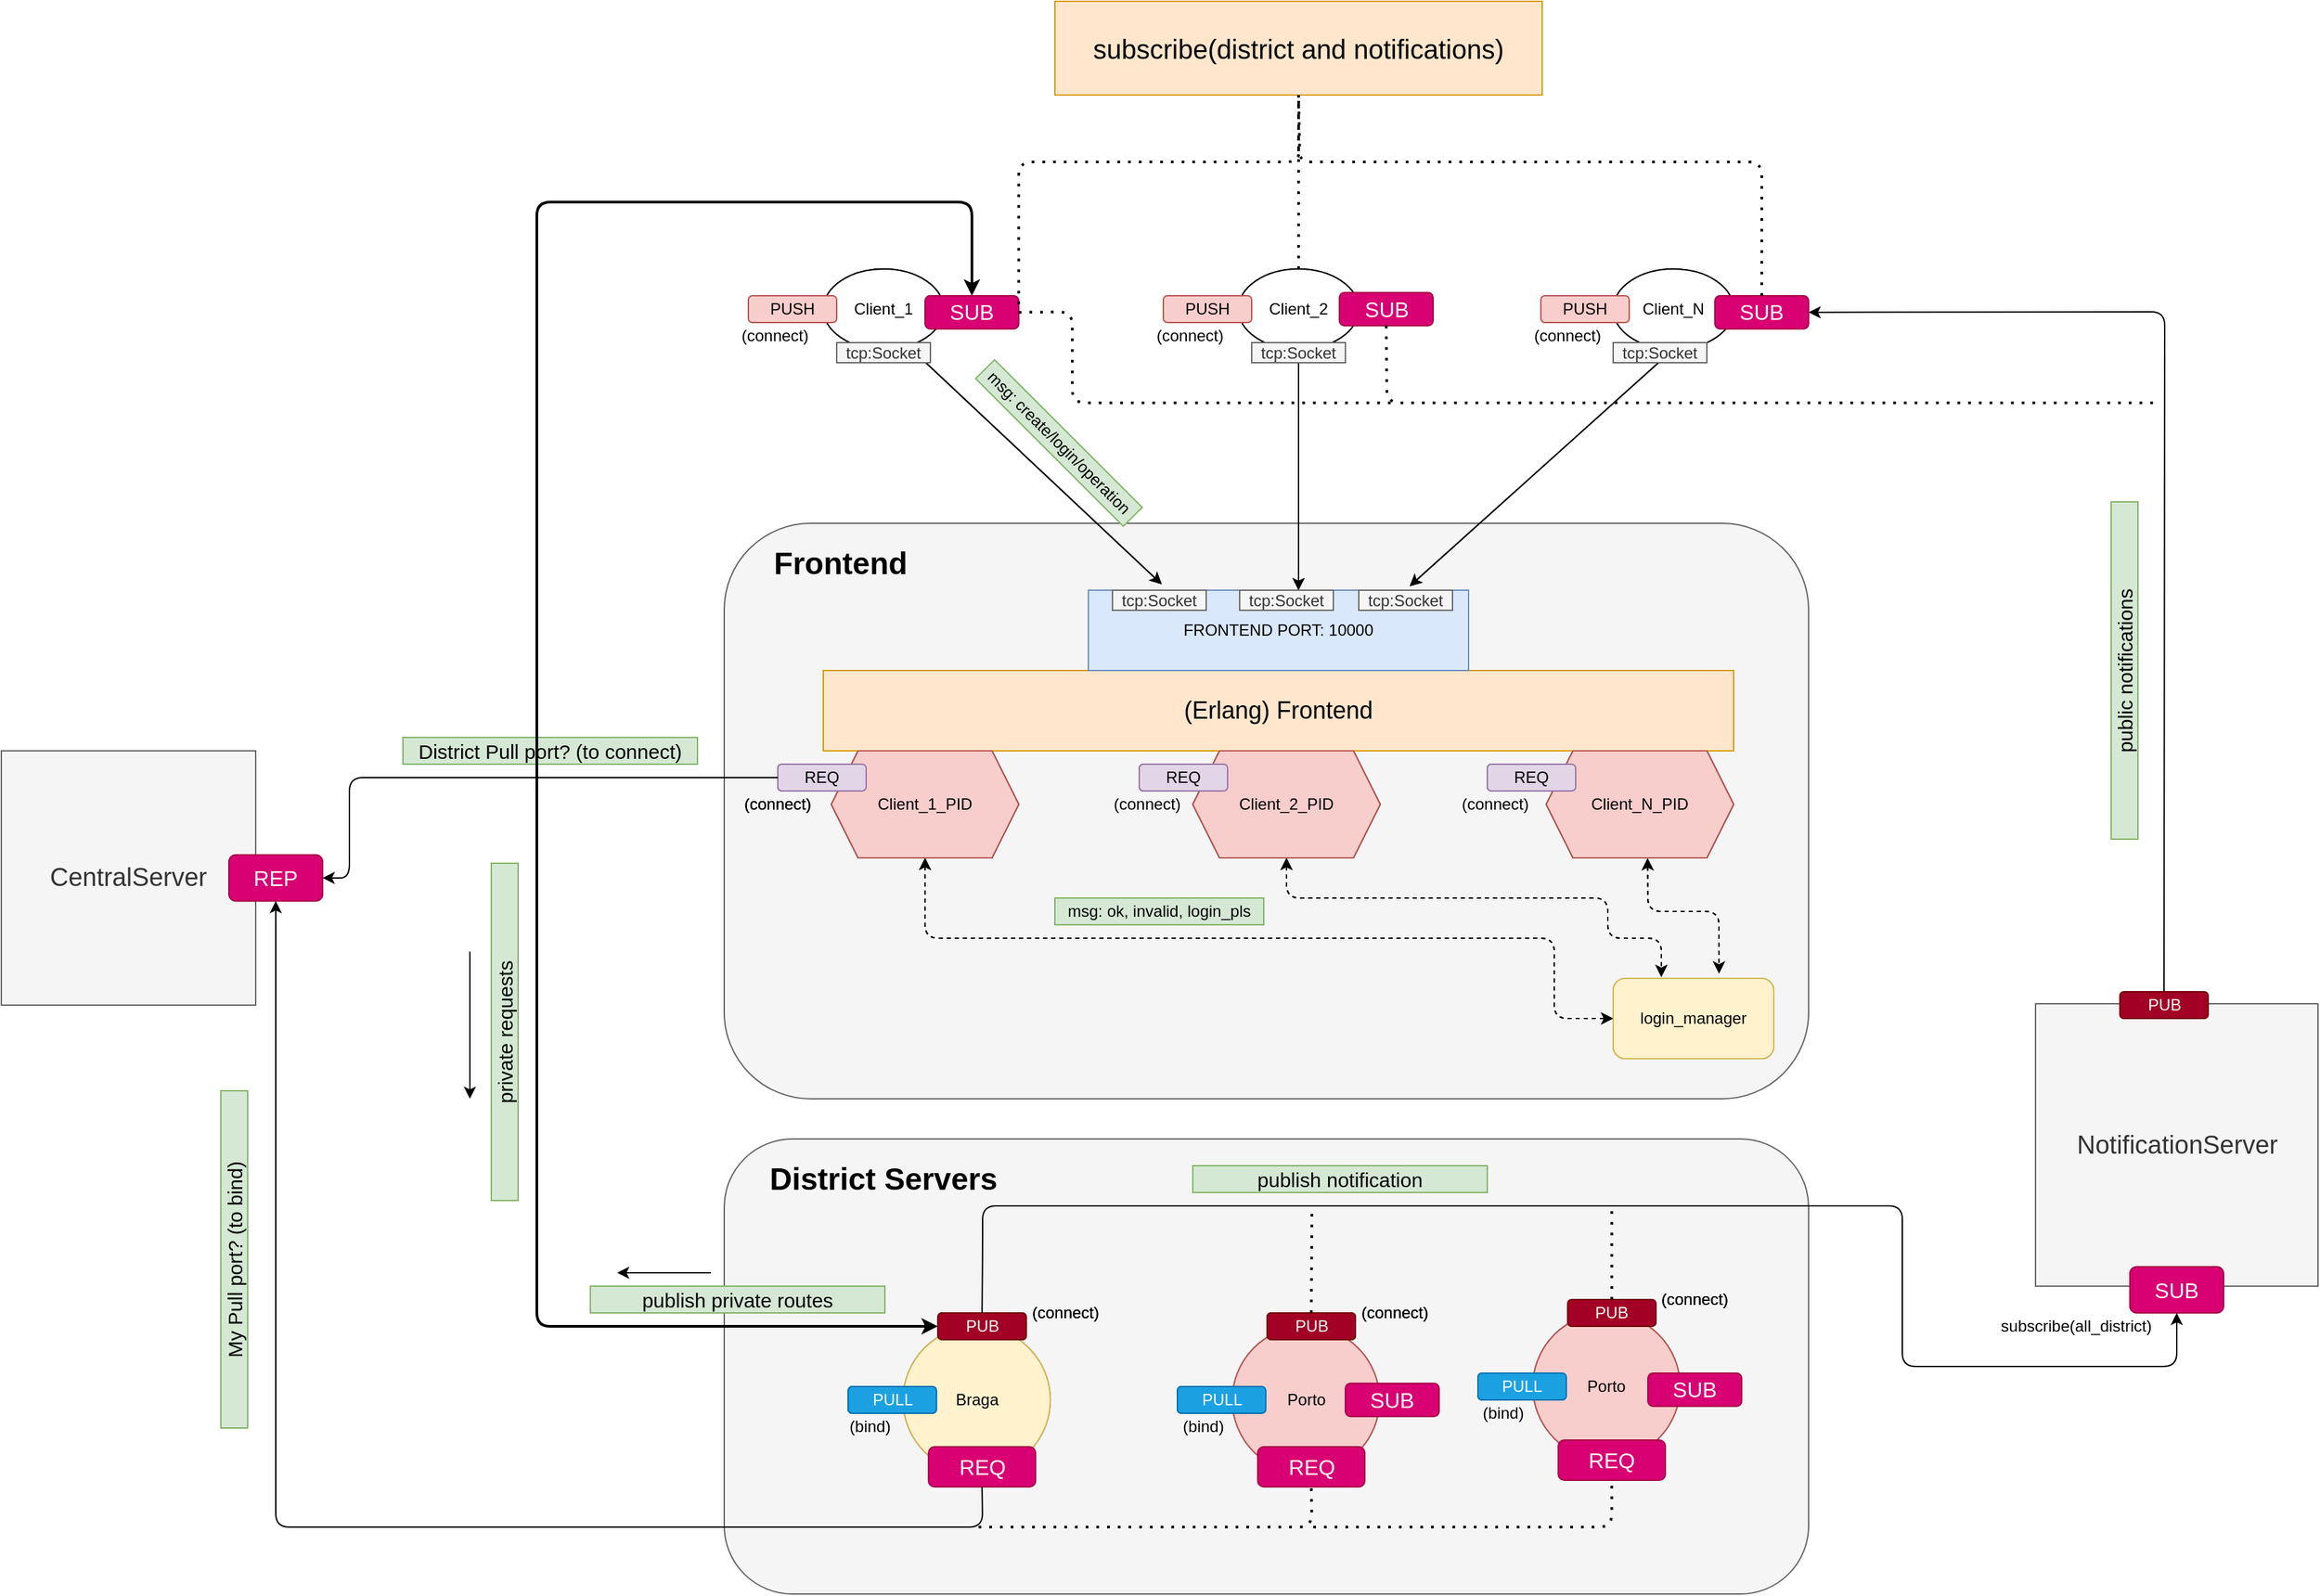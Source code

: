 <mxfile version="14.0.1" type="device"><diagram id="F_17o6KvqkeS45fp0Uro" name="Page-1"><mxGraphModel dx="3077" dy="2512" grid="1" gridSize="10" guides="1" tooltips="1" connect="1" arrows="1" fold="1" page="1" pageScale="1" pageWidth="827" pageHeight="1169" math="0" shadow="0"><root><mxCell id="0"/><mxCell id="1" parent="0"/><mxCell id="wubD2J1Rkd8bnkPXnHQ_-166" value="&lt;font style=&quot;font-size: 19px&quot;&gt;NotificationServer&lt;/font&gt;" style="whiteSpace=wrap;html=1;aspect=fixed;fillColor=#f5f5f5;strokeColor=#666666;fontColor=#333333;sketch=0;" vertex="1" parent="1"><mxGeometry x="979.5" y="489" width="211" height="211" as="geometry"/></mxCell><mxCell id="wubD2J1Rkd8bnkPXnHQ_-144" value="" style="rounded=1;whiteSpace=wrap;html=1;fillColor=#f5f5f5;strokeColor=#666666;fontColor=#333333;" vertex="1" parent="1"><mxGeometry y="590" width="810" height="340" as="geometry"/></mxCell><mxCell id="wubD2J1Rkd8bnkPXnHQ_-121" value="" style="rounded=1;whiteSpace=wrap;html=1;fillColor=#f5f5f5;strokeColor=#666666;fontColor=#333333;" vertex="1" parent="1"><mxGeometry y="130" width="810" height="430" as="geometry"/></mxCell><mxCell id="eqC_QJ4soWhkqvii39ks-1" value="(Erlang) Frontend" style="rounded=0;whiteSpace=wrap;html=1;" parent="1" vertex="1"><mxGeometry x="74" y="240" width="680" height="60" as="geometry"/></mxCell><mxCell id="eqC_QJ4soWhkqvii39ks-2" value="Client_1" style="ellipse;whiteSpace=wrap;html=1;" parent="1" vertex="1"><mxGeometry x="74" y="-60" width="90" height="60" as="geometry"/></mxCell><mxCell id="eqC_QJ4soWhkqvii39ks-3" value="Client_2" style="ellipse;whiteSpace=wrap;html=1;" parent="1" vertex="1"><mxGeometry x="384" y="-60" width="90" height="60" as="geometry"/></mxCell><mxCell id="eqC_QJ4soWhkqvii39ks-4" value="Client_N" style="ellipse;whiteSpace=wrap;html=1;" parent="1" vertex="1"><mxGeometry x="664" y="-60" width="90" height="60" as="geometry"/></mxCell><mxCell id="eqC_QJ4soWhkqvii39ks-6" value="CENTRAL_SERVER_PORT: 10000" style="rounded=0;whiteSpace=wrap;html=1;fillColor=#dae8fc;strokeColor=#6c8ebf;" parent="1" vertex="1"><mxGeometry x="272" y="180" width="284" height="60" as="geometry"/></mxCell><mxCell id="eqC_QJ4soWhkqvii39ks-8" value="" style="endArrow=classic;html=1;exitX=0.718;exitY=0.98;exitDx=0;exitDy=0;exitPerimeter=0;entryX=0.193;entryY=-0.074;entryDx=0;entryDy=0;entryPerimeter=0;" parent="1" source="eqC_QJ4soWhkqvii39ks-2" target="eqC_QJ4soWhkqvii39ks-6" edge="1"><mxGeometry width="50" height="50" relative="1" as="geometry"><mxPoint x="430" y="280" as="sourcePoint"/><mxPoint x="480" y="230" as="targetPoint"/></mxGeometry></mxCell><mxCell id="eqC_QJ4soWhkqvii39ks-10" value="" style="endArrow=classic;html=1;exitX=0.5;exitY=1;exitDx=0;exitDy=0;" parent="1" source="eqC_QJ4soWhkqvii39ks-3" edge="1"><mxGeometry width="50" height="50" relative="1" as="geometry"><mxPoint x="430" y="280" as="sourcePoint"/><mxPoint x="429" y="180" as="targetPoint"/></mxGeometry></mxCell><mxCell id="eqC_QJ4soWhkqvii39ks-11" value="" style="endArrow=classic;html=1;exitX=0.5;exitY=1;exitDx=0;exitDy=0;" parent="1" source="eqC_QJ4soWhkqvii39ks-4" edge="1"><mxGeometry width="50" height="50" relative="1" as="geometry"><mxPoint x="430" y="280" as="sourcePoint"/><mxPoint x="512" y="177" as="targetPoint"/></mxGeometry></mxCell><mxCell id="eqC_QJ4soWhkqvii39ks-12" value="msg: create/login/operation" style="text;html=1;strokeColor=#82b366;fillColor=#d5e8d4;align=center;verticalAlign=middle;whiteSpace=wrap;rounded=0;rotation=45;" parent="1" vertex="1"><mxGeometry x="172" y="60" width="156" height="20" as="geometry"/></mxCell><mxCell id="eqC_QJ4soWhkqvii39ks-13" value="Client_1_PID" style="shape=hexagon;perimeter=hexagonPerimeter2;whiteSpace=wrap;html=1;fixedSize=1;" parent="1" vertex="1"><mxGeometry x="80" y="300" width="140" height="80" as="geometry"/></mxCell><mxCell id="eqC_QJ4soWhkqvii39ks-15" value="login_manager" style="rounded=1;whiteSpace=wrap;html=1;fillColor=#fff2cc;strokeColor=#d6b656;" parent="1" vertex="1"><mxGeometry x="664" y="470" width="120" height="60" as="geometry"/></mxCell><mxCell id="eqC_QJ4soWhkqvii39ks-16" value="Client_2_PID" style="shape=hexagon;perimeter=hexagonPerimeter2;whiteSpace=wrap;html=1;fixedSize=1;" parent="1" vertex="1"><mxGeometry x="350" y="300" width="140" height="80" as="geometry"/></mxCell><mxCell id="eqC_QJ4soWhkqvii39ks-17" value="Client_N_PID" style="shape=hexagon;perimeter=hexagonPerimeter2;whiteSpace=wrap;html=1;fixedSize=1;" parent="1" vertex="1"><mxGeometry x="614" y="300" width="140" height="80" as="geometry"/></mxCell><mxCell id="eqC_QJ4soWhkqvii39ks-19" value="" style="endArrow=classic;html=1;exitX=0.5;exitY=1;exitDx=0;exitDy=0;entryX=0;entryY=0.5;entryDx=0;entryDy=0;dashed=1;startArrow=classic;startFill=1;" parent="1" source="eqC_QJ4soWhkqvii39ks-13" target="eqC_QJ4soWhkqvii39ks-15" edge="1"><mxGeometry width="50" height="50" relative="1" as="geometry"><mxPoint x="430" y="370" as="sourcePoint"/><mxPoint x="480" y="320" as="targetPoint"/><Array as="points"><mxPoint x="150" y="440"/><mxPoint x="620" y="440"/><mxPoint x="620" y="460"/><mxPoint x="620" y="500"/></Array></mxGeometry></mxCell><mxCell id="eqC_QJ4soWhkqvii39ks-20" value="" style="endArrow=classic;html=1;exitX=0.5;exitY=1;exitDx=0;exitDy=0;dashed=1;startArrow=classic;startFill=1;" parent="1" source="eqC_QJ4soWhkqvii39ks-16" edge="1"><mxGeometry width="50" height="50" relative="1" as="geometry"><mxPoint x="430" y="370" as="sourcePoint"/><mxPoint x="700" y="469" as="targetPoint"/><Array as="points"><mxPoint x="420" y="410"/><mxPoint x="660" y="410"/><mxPoint x="660" y="440"/><mxPoint x="700" y="440"/></Array></mxGeometry></mxCell><mxCell id="eqC_QJ4soWhkqvii39ks-21" value="" style="endArrow=classic;html=1;exitX=0.541;exitY=1.003;exitDx=0;exitDy=0;exitPerimeter=0;entryX=0.659;entryY=-0.06;entryDx=0;entryDy=0;entryPerimeter=0;dashed=1;startArrow=classic;startFill=1;" parent="1" source="eqC_QJ4soWhkqvii39ks-17" target="eqC_QJ4soWhkqvii39ks-15" edge="1"><mxGeometry width="50" height="50" relative="1" as="geometry"><mxPoint x="430" y="370" as="sourcePoint"/><mxPoint x="480" y="320" as="targetPoint"/><Array as="points"><mxPoint x="690" y="420"/><mxPoint x="743" y="420"/></Array></mxGeometry></mxCell><mxCell id="eqC_QJ4soWhkqvii39ks-22" value="tcp:Socket" style="rounded=0;whiteSpace=wrap;html=1;fillColor=#f5f5f5;strokeColor=#666666;fontColor=#333333;" parent="1" vertex="1"><mxGeometry x="84" y="-5" width="70" height="15" as="geometry"/></mxCell><mxCell id="eqC_QJ4soWhkqvii39ks-23" value="tcp:Socket" style="rounded=0;whiteSpace=wrap;html=1;fillColor=#f5f5f5;strokeColor=#666666;fontColor=#333333;" parent="1" vertex="1"><mxGeometry x="394" y="-5" width="70" height="15" as="geometry"/></mxCell><mxCell id="eqC_QJ4soWhkqvii39ks-24" value="tcp:Socket" style="rounded=0;whiteSpace=wrap;html=1;fillColor=#f5f5f5;strokeColor=#666666;fontColor=#333333;" parent="1" vertex="1"><mxGeometry x="664" y="-5" width="70" height="15" as="geometry"/></mxCell><mxCell id="eqC_QJ4soWhkqvii39ks-27" value="tcp:Socket" style="rounded=0;whiteSpace=wrap;html=1;fillColor=#f5f5f5;strokeColor=#666666;fontColor=#333333;" parent="1" vertex="1"><mxGeometry x="290" y="180" width="70" height="15" as="geometry"/></mxCell><mxCell id="eqC_QJ4soWhkqvii39ks-28" value="tcp:Socket" style="rounded=0;whiteSpace=wrap;html=1;fillColor=#f5f5f5;strokeColor=#666666;fontColor=#333333;" parent="1" vertex="1"><mxGeometry x="385" y="180" width="70" height="15" as="geometry"/></mxCell><mxCell id="eqC_QJ4soWhkqvii39ks-29" value="tcp:Socket" style="rounded=0;whiteSpace=wrap;html=1;fillColor=#f5f5f5;strokeColor=#666666;fontColor=#333333;" parent="1" vertex="1"><mxGeometry x="474" y="180" width="70" height="15" as="geometry"/></mxCell><mxCell id="eqC_QJ4soWhkqvii39ks-31" value="msg: ok, invalid, login_pls" style="text;html=1;strokeColor=#82b366;fillColor=#d5e8d4;align=center;verticalAlign=middle;whiteSpace=wrap;rounded=0;rotation=0;" parent="1" vertex="1"><mxGeometry x="247" y="410" width="156" height="20" as="geometry"/></mxCell><mxCell id="eqC_QJ4soWhkqvii39ks-42" value="REQ" style="rounded=1;whiteSpace=wrap;html=1;fillColor=#e1d5e7;strokeColor=#9673a6;" parent="1" vertex="1"><mxGeometry x="40" y="310" width="66" height="20" as="geometry"/></mxCell><mxCell id="eqC_QJ4soWhkqvii39ks-43" value="REQ" style="rounded=1;whiteSpace=wrap;html=1;fillColor=#e1d5e7;strokeColor=#9673a6;" parent="1" vertex="1"><mxGeometry x="310" y="310" width="66" height="20" as="geometry"/></mxCell><mxCell id="eqC_QJ4soWhkqvii39ks-44" value="REQ" style="rounded=1;whiteSpace=wrap;html=1;fillColor=#e1d5e7;strokeColor=#9673a6;" parent="1" vertex="1"><mxGeometry x="570" y="310" width="66" height="20" as="geometry"/></mxCell><mxCell id="eqC_QJ4soWhkqvii39ks-50" value="(connect)" style="text;html=1;strokeColor=none;fillColor=none;align=center;verticalAlign=middle;whiteSpace=wrap;rounded=0;" parent="1" vertex="1"><mxGeometry x="20" y="330" width="40" height="20" as="geometry"/></mxCell><mxCell id="eqC_QJ4soWhkqvii39ks-58" value="Porto" style="ellipse;whiteSpace=wrap;html=1;aspect=fixed;sketch=0;fillColor=#f5f5f5;strokeColor=#666666;fontColor=#333333;" parent="1" vertex="1"><mxGeometry x="379.5" y="730" width="110" height="110" as="geometry"/></mxCell><mxCell id="eqC_QJ4soWhkqvii39ks-92" value="PUB" style="rounded=1;whiteSpace=wrap;html=1;fillColor=#a20025;strokeColor=#6F0000;fontColor=#ffffff;" parent="1" vertex="1"><mxGeometry x="405.5" y="720" width="66" height="20" as="geometry"/></mxCell><mxCell id="eqC_QJ4soWhkqvii39ks-107" value="(connect)" style="text;html=1;strokeColor=none;fillColor=none;align=center;verticalAlign=middle;whiteSpace=wrap;rounded=0;" parent="1" vertex="1"><mxGeometry x="471.5" y="710" width="58" height="20" as="geometry"/></mxCell><mxCell id="eqC_QJ4soWhkqvii39ks-147" value="PULL" style="rounded=1;whiteSpace=wrap;html=1;fillColor=#1ba1e2;strokeColor=#006EAF;fontColor=#ffffff;" parent="1" vertex="1"><mxGeometry x="338.5" y="775" width="66" height="20" as="geometry"/></mxCell><mxCell id="wubD2J1Rkd8bnkPXnHQ_-1" value="&lt;font style=&quot;font-size: 18px&quot;&gt;(Erlang) Frontend&lt;/font&gt;" style="rounded=0;whiteSpace=wrap;html=1;fillColor=#ffe6cc;strokeColor=#d79b00;" vertex="1" parent="1"><mxGeometry x="74" y="240" width="680" height="60" as="geometry"/></mxCell><mxCell id="wubD2J1Rkd8bnkPXnHQ_-2" value="Client_1" style="ellipse;whiteSpace=wrap;html=1;" vertex="1" parent="1"><mxGeometry x="74" y="-60" width="90" height="60" as="geometry"/></mxCell><mxCell id="wubD2J1Rkd8bnkPXnHQ_-3" value="Client_2" style="ellipse;whiteSpace=wrap;html=1;" vertex="1" parent="1"><mxGeometry x="384" y="-60" width="90" height="60" as="geometry"/></mxCell><mxCell id="wubD2J1Rkd8bnkPXnHQ_-4" value="Client_N" style="ellipse;whiteSpace=wrap;html=1;" vertex="1" parent="1"><mxGeometry x="664" y="-60" width="90" height="60" as="geometry"/></mxCell><mxCell id="wubD2J1Rkd8bnkPXnHQ_-5" value="FRONTEND PORT: 10000" style="rounded=0;whiteSpace=wrap;html=1;fillColor=#dae8fc;strokeColor=#6c8ebf;" vertex="1" parent="1"><mxGeometry x="272" y="180" width="284" height="60" as="geometry"/></mxCell><mxCell id="wubD2J1Rkd8bnkPXnHQ_-6" value="" style="endArrow=classic;html=1;exitX=0.718;exitY=0.98;exitDx=0;exitDy=0;exitPerimeter=0;entryX=0.193;entryY=-0.074;entryDx=0;entryDy=0;entryPerimeter=0;" edge="1" parent="1" source="wubD2J1Rkd8bnkPXnHQ_-2" target="wubD2J1Rkd8bnkPXnHQ_-5"><mxGeometry width="50" height="50" relative="1" as="geometry"><mxPoint x="430" y="280" as="sourcePoint"/><mxPoint x="480" y="230" as="targetPoint"/></mxGeometry></mxCell><mxCell id="wubD2J1Rkd8bnkPXnHQ_-7" value="" style="endArrow=classic;html=1;exitX=0.5;exitY=1;exitDx=0;exitDy=0;" edge="1" parent="1" source="wubD2J1Rkd8bnkPXnHQ_-3"><mxGeometry width="50" height="50" relative="1" as="geometry"><mxPoint x="430" y="280" as="sourcePoint"/><mxPoint x="429" y="180" as="targetPoint"/></mxGeometry></mxCell><mxCell id="wubD2J1Rkd8bnkPXnHQ_-8" value="" style="endArrow=classic;html=1;exitX=0.5;exitY=1;exitDx=0;exitDy=0;" edge="1" parent="1" source="wubD2J1Rkd8bnkPXnHQ_-4"><mxGeometry width="50" height="50" relative="1" as="geometry"><mxPoint x="430" y="280" as="sourcePoint"/><mxPoint x="512" y="177" as="targetPoint"/></mxGeometry></mxCell><mxCell id="wubD2J1Rkd8bnkPXnHQ_-10" value="Client_1_PID" style="shape=hexagon;perimeter=hexagonPerimeter2;whiteSpace=wrap;html=1;fixedSize=1;fillColor=#f8cecc;strokeColor=#b85450;" vertex="1" parent="1"><mxGeometry x="80" y="300" width="140" height="80" as="geometry"/></mxCell><mxCell id="wubD2J1Rkd8bnkPXnHQ_-11" value="login_manager" style="rounded=1;whiteSpace=wrap;html=1;fillColor=#fff2cc;strokeColor=#d6b656;" vertex="1" parent="1"><mxGeometry x="664" y="470" width="120" height="60" as="geometry"/></mxCell><mxCell id="wubD2J1Rkd8bnkPXnHQ_-12" value="Client_2_PID" style="shape=hexagon;perimeter=hexagonPerimeter2;whiteSpace=wrap;html=1;fixedSize=1;fillColor=#f8cecc;strokeColor=#b85450;" vertex="1" parent="1"><mxGeometry x="350" y="300" width="140" height="80" as="geometry"/></mxCell><mxCell id="wubD2J1Rkd8bnkPXnHQ_-13" value="Client_N_PID" style="shape=hexagon;perimeter=hexagonPerimeter2;whiteSpace=wrap;html=1;fixedSize=1;fillColor=#f8cecc;strokeColor=#b85450;" vertex="1" parent="1"><mxGeometry x="614" y="300" width="140" height="80" as="geometry"/></mxCell><mxCell id="wubD2J1Rkd8bnkPXnHQ_-14" value="" style="endArrow=classic;html=1;exitX=0.5;exitY=1;exitDx=0;exitDy=0;entryX=0;entryY=0.5;entryDx=0;entryDy=0;dashed=1;startArrow=classic;startFill=1;" edge="1" parent="1" source="wubD2J1Rkd8bnkPXnHQ_-10" target="wubD2J1Rkd8bnkPXnHQ_-11"><mxGeometry width="50" height="50" relative="1" as="geometry"><mxPoint x="430" y="370" as="sourcePoint"/><mxPoint x="480" y="320" as="targetPoint"/><Array as="points"><mxPoint x="150" y="440"/><mxPoint x="620" y="440"/><mxPoint x="620" y="460"/><mxPoint x="620" y="500"/></Array></mxGeometry></mxCell><mxCell id="wubD2J1Rkd8bnkPXnHQ_-15" value="" style="endArrow=classic;html=1;exitX=0.5;exitY=1;exitDx=0;exitDy=0;dashed=1;startArrow=classic;startFill=1;" edge="1" parent="1" source="wubD2J1Rkd8bnkPXnHQ_-12"><mxGeometry width="50" height="50" relative="1" as="geometry"><mxPoint x="430" y="370" as="sourcePoint"/><mxPoint x="700" y="469" as="targetPoint"/><Array as="points"><mxPoint x="420" y="410"/><mxPoint x="660" y="410"/><mxPoint x="660" y="440"/><mxPoint x="700" y="440"/></Array></mxGeometry></mxCell><mxCell id="wubD2J1Rkd8bnkPXnHQ_-16" value="" style="endArrow=classic;html=1;exitX=0.541;exitY=1.003;exitDx=0;exitDy=0;exitPerimeter=0;entryX=0.659;entryY=-0.06;entryDx=0;entryDy=0;entryPerimeter=0;dashed=1;startArrow=classic;startFill=1;" edge="1" parent="1" source="wubD2J1Rkd8bnkPXnHQ_-13" target="wubD2J1Rkd8bnkPXnHQ_-11"><mxGeometry width="50" height="50" relative="1" as="geometry"><mxPoint x="430" y="370" as="sourcePoint"/><mxPoint x="480" y="320" as="targetPoint"/><Array as="points"><mxPoint x="690" y="420"/><mxPoint x="743" y="420"/></Array></mxGeometry></mxCell><mxCell id="wubD2J1Rkd8bnkPXnHQ_-17" value="tcp:Socket" style="rounded=0;whiteSpace=wrap;html=1;fillColor=#f5f5f5;strokeColor=#666666;fontColor=#333333;" vertex="1" parent="1"><mxGeometry x="84" y="-5" width="70" height="15" as="geometry"/></mxCell><mxCell id="wubD2J1Rkd8bnkPXnHQ_-18" value="tcp:Socket" style="rounded=0;whiteSpace=wrap;html=1;fillColor=#f5f5f5;strokeColor=#666666;fontColor=#333333;" vertex="1" parent="1"><mxGeometry x="394" y="-5" width="70" height="15" as="geometry"/></mxCell><mxCell id="wubD2J1Rkd8bnkPXnHQ_-19" value="tcp:Socket" style="rounded=0;whiteSpace=wrap;html=1;fillColor=#f5f5f5;strokeColor=#666666;fontColor=#333333;" vertex="1" parent="1"><mxGeometry x="664" y="-5" width="70" height="15" as="geometry"/></mxCell><mxCell id="wubD2J1Rkd8bnkPXnHQ_-20" value="tcp:Socket" style="rounded=0;whiteSpace=wrap;html=1;fillColor=#f5f5f5;strokeColor=#666666;fontColor=#333333;" vertex="1" parent="1"><mxGeometry x="290" y="180" width="70" height="15" as="geometry"/></mxCell><mxCell id="wubD2J1Rkd8bnkPXnHQ_-21" value="tcp:Socket" style="rounded=0;whiteSpace=wrap;html=1;fillColor=#f5f5f5;strokeColor=#666666;fontColor=#333333;" vertex="1" parent="1"><mxGeometry x="385" y="180" width="70" height="15" as="geometry"/></mxCell><mxCell id="wubD2J1Rkd8bnkPXnHQ_-22" value="tcp:Socket" style="rounded=0;whiteSpace=wrap;html=1;fillColor=#f5f5f5;strokeColor=#666666;fontColor=#333333;" vertex="1" parent="1"><mxGeometry x="474" y="180" width="70" height="15" as="geometry"/></mxCell><mxCell id="wubD2J1Rkd8bnkPXnHQ_-23" value="msg: ok, invalid, login_pls" style="text;html=1;strokeColor=#82b366;fillColor=#d5e8d4;align=center;verticalAlign=middle;whiteSpace=wrap;rounded=0;rotation=0;" vertex="1" parent="1"><mxGeometry x="247" y="410" width="156" height="20" as="geometry"/></mxCell><mxCell id="wubD2J1Rkd8bnkPXnHQ_-25" value="PUSH" style="rounded=1;whiteSpace=wrap;html=1;fillColor=#f8cecc;strokeColor=#b85450;" vertex="1" parent="1"><mxGeometry x="18" y="-40" width="66" height="20" as="geometry"/></mxCell><mxCell id="wubD2J1Rkd8bnkPXnHQ_-28" value="REQ" style="rounded=1;whiteSpace=wrap;html=1;fillColor=#e1d5e7;strokeColor=#9673a6;" vertex="1" parent="1"><mxGeometry x="40" y="310" width="66" height="20" as="geometry"/></mxCell><mxCell id="wubD2J1Rkd8bnkPXnHQ_-29" value="REQ" style="rounded=1;whiteSpace=wrap;html=1;fillColor=#e1d5e7;strokeColor=#9673a6;" vertex="1" parent="1"><mxGeometry x="310" y="310" width="66" height="20" as="geometry"/></mxCell><mxCell id="wubD2J1Rkd8bnkPXnHQ_-30" value="REQ" style="rounded=1;whiteSpace=wrap;html=1;fillColor=#e1d5e7;strokeColor=#9673a6;" vertex="1" parent="1"><mxGeometry x="570" y="310" width="66" height="20" as="geometry"/></mxCell><mxCell id="wubD2J1Rkd8bnkPXnHQ_-31" value="&lt;font style=&quot;font-size: 19px&quot;&gt;CentralServer&lt;/font&gt;" style="whiteSpace=wrap;html=1;aspect=fixed;fillColor=#f5f5f5;strokeColor=#666666;fontColor=#333333;sketch=0;" vertex="1" parent="1"><mxGeometry x="-540" y="300" width="190" height="190" as="geometry"/></mxCell><mxCell id="wubD2J1Rkd8bnkPXnHQ_-34" value="(connect)" style="text;html=1;strokeColor=none;fillColor=none;align=center;verticalAlign=middle;whiteSpace=wrap;rounded=0;" vertex="1" parent="1"><mxGeometry x="20" y="330" width="40" height="20" as="geometry"/></mxCell><mxCell id="wubD2J1Rkd8bnkPXnHQ_-35" value="(connect)" style="text;html=1;strokeColor=none;fillColor=none;align=center;verticalAlign=middle;whiteSpace=wrap;rounded=0;" vertex="1" parent="1"><mxGeometry x="18" y="-20" width="40" height="20" as="geometry"/></mxCell><mxCell id="wubD2J1Rkd8bnkPXnHQ_-38" value="Porto" style="ellipse;whiteSpace=wrap;html=1;aspect=fixed;sketch=0;fillColor=#f8cecc;strokeColor=#b85450;" vertex="1" parent="1"><mxGeometry x="379.5" y="730" width="110" height="110" as="geometry"/></mxCell><mxCell id="wubD2J1Rkd8bnkPXnHQ_-53" value="&lt;span style=&quot;font-size: 15px&quot;&gt;My Pull port? (to bind)&lt;/span&gt;" style="text;html=1;strokeColor=#82b366;fillColor=#d5e8d4;align=center;verticalAlign=middle;whiteSpace=wrap;rounded=0;rotation=-90;" vertex="1" parent="1"><mxGeometry x="-492" y="670" width="252" height="20" as="geometry"/></mxCell><mxCell id="wubD2J1Rkd8bnkPXnHQ_-56" value="PUB" style="rounded=1;whiteSpace=wrap;html=1;fillColor=#a20025;strokeColor=#6F0000;fontColor=#ffffff;" vertex="1" parent="1"><mxGeometry x="405.5" y="720" width="66" height="20" as="geometry"/></mxCell><mxCell id="wubD2J1Rkd8bnkPXnHQ_-70" value="(connect)" style="text;html=1;strokeColor=none;fillColor=none;align=center;verticalAlign=middle;whiteSpace=wrap;rounded=0;" vertex="1" parent="1"><mxGeometry x="471.5" y="710" width="58" height="20" as="geometry"/></mxCell><mxCell id="wubD2J1Rkd8bnkPXnHQ_-104" value="PULL" style="rounded=1;whiteSpace=wrap;html=1;fillColor=#1ba1e2;strokeColor=#006EAF;fontColor=#ffffff;" vertex="1" parent="1"><mxGeometry x="338.5" y="775" width="66" height="20" as="geometry"/></mxCell><mxCell id="wubD2J1Rkd8bnkPXnHQ_-123" value="Porto" style="ellipse;whiteSpace=wrap;html=1;aspect=fixed;sketch=0;fillColor=#f5f5f5;strokeColor=#666666;fontColor=#333333;" vertex="1" parent="1"><mxGeometry x="133.58" y="730" width="110" height="110" as="geometry"/></mxCell><mxCell id="wubD2J1Rkd8bnkPXnHQ_-124" value="PUB" style="rounded=1;whiteSpace=wrap;html=1;fillColor=#a20025;strokeColor=#6F0000;fontColor=#ffffff;" vertex="1" parent="1"><mxGeometry x="159.58" y="720" width="66" height="20" as="geometry"/></mxCell><mxCell id="wubD2J1Rkd8bnkPXnHQ_-125" value="(connect)" style="text;html=1;strokeColor=none;fillColor=none;align=center;verticalAlign=middle;whiteSpace=wrap;rounded=0;" vertex="1" parent="1"><mxGeometry x="225.58" y="710" width="58" height="20" as="geometry"/></mxCell><mxCell id="wubD2J1Rkd8bnkPXnHQ_-126" value="PULL" style="rounded=1;whiteSpace=wrap;html=1;fillColor=#1ba1e2;strokeColor=#006EAF;fontColor=#ffffff;" vertex="1" parent="1"><mxGeometry x="92.58" y="775" width="66" height="20" as="geometry"/></mxCell><mxCell id="wubD2J1Rkd8bnkPXnHQ_-127" value="Braga" style="ellipse;whiteSpace=wrap;html=1;aspect=fixed;sketch=0;fillColor=#fff2cc;strokeColor=#d6b656;" vertex="1" parent="1"><mxGeometry x="133.58" y="730" width="110" height="110" as="geometry"/></mxCell><mxCell id="wubD2J1Rkd8bnkPXnHQ_-128" value="PUB" style="rounded=1;whiteSpace=wrap;html=1;fillColor=#a20025;strokeColor=#6F0000;fontColor=#ffffff;" vertex="1" parent="1"><mxGeometry x="159.58" y="720" width="66" height="20" as="geometry"/></mxCell><mxCell id="wubD2J1Rkd8bnkPXnHQ_-129" value="(connect)" style="text;html=1;strokeColor=none;fillColor=none;align=center;verticalAlign=middle;whiteSpace=wrap;rounded=0;" vertex="1" parent="1"><mxGeometry x="225.58" y="710" width="58" height="20" as="geometry"/></mxCell><mxCell id="wubD2J1Rkd8bnkPXnHQ_-130" value="PULL" style="rounded=1;whiteSpace=wrap;html=1;fillColor=#1ba1e2;strokeColor=#006EAF;fontColor=#ffffff;" vertex="1" parent="1"><mxGeometry x="92.58" y="775" width="66" height="20" as="geometry"/></mxCell><mxCell id="wubD2J1Rkd8bnkPXnHQ_-131" value="(bind)" style="text;html=1;strokeColor=none;fillColor=none;align=center;verticalAlign=middle;whiteSpace=wrap;rounded=0;" vertex="1" parent="1"><mxGeometry x="80" y="795" width="58" height="20" as="geometry"/></mxCell><mxCell id="wubD2J1Rkd8bnkPXnHQ_-132" value="(bind)" style="text;html=1;strokeColor=none;fillColor=none;align=center;verticalAlign=middle;whiteSpace=wrap;rounded=0;" vertex="1" parent="1"><mxGeometry x="328.5" y="795" width="58" height="20" as="geometry"/></mxCell><mxCell id="wubD2J1Rkd8bnkPXnHQ_-133" value="(connect)" style="text;html=1;strokeColor=none;fillColor=none;align=center;verticalAlign=middle;whiteSpace=wrap;rounded=0;" vertex="1" parent="1"><mxGeometry x="296" y="330" width="40" height="20" as="geometry"/></mxCell><mxCell id="wubD2J1Rkd8bnkPXnHQ_-134" value="(connect)" style="text;html=1;strokeColor=none;fillColor=none;align=center;verticalAlign=middle;whiteSpace=wrap;rounded=0;" vertex="1" parent="1"><mxGeometry x="556" y="330" width="40" height="20" as="geometry"/></mxCell><mxCell id="wubD2J1Rkd8bnkPXnHQ_-137" value="PUSH" style="rounded=1;whiteSpace=wrap;html=1;fillColor=#f8cecc;strokeColor=#b85450;" vertex="1" parent="1"><mxGeometry x="328" y="-40" width="66" height="20" as="geometry"/></mxCell><mxCell id="wubD2J1Rkd8bnkPXnHQ_-138" value="(connect)" style="text;html=1;strokeColor=none;fillColor=none;align=center;verticalAlign=middle;whiteSpace=wrap;rounded=0;" vertex="1" parent="1"><mxGeometry x="328" y="-20" width="40" height="20" as="geometry"/></mxCell><mxCell id="wubD2J1Rkd8bnkPXnHQ_-139" value="PUSH" style="rounded=1;whiteSpace=wrap;html=1;fillColor=#f8cecc;strokeColor=#b85450;" vertex="1" parent="1"><mxGeometry x="610" y="-40" width="66" height="20" as="geometry"/></mxCell><mxCell id="wubD2J1Rkd8bnkPXnHQ_-140" value="(connect)" style="text;html=1;strokeColor=none;fillColor=none;align=center;verticalAlign=middle;whiteSpace=wrap;rounded=0;" vertex="1" parent="1"><mxGeometry x="610" y="-20" width="40" height="20" as="geometry"/></mxCell><mxCell id="eqC_QJ4soWhkqvii39ks-157" value="&lt;font style=&quot;font-size: 16px&quot;&gt;REP&lt;/font&gt;" style="rounded=1;whiteSpace=wrap;html=1;fillColor=#d80073;strokeColor=#A50040;fontColor=#ffffff;" parent="1" vertex="1"><mxGeometry x="-370" y="377.75" width="70" height="34.5" as="geometry"/></mxCell><mxCell id="wubD2J1Rkd8bnkPXnHQ_-142" value="" style="endArrow=classic;html=1;exitX=0;exitY=0.5;exitDx=0;exitDy=0;entryX=1;entryY=0.5;entryDx=0;entryDy=0;" edge="1" parent="1" source="wubD2J1Rkd8bnkPXnHQ_-28" target="eqC_QJ4soWhkqvii39ks-157"><mxGeometry width="50" height="50" relative="1" as="geometry"><mxPoint x="140" y="400" as="sourcePoint"/><mxPoint x="190" y="350" as="targetPoint"/><Array as="points"><mxPoint x="-280" y="320"/><mxPoint x="-280" y="395"/></Array></mxGeometry></mxCell><mxCell id="wubD2J1Rkd8bnkPXnHQ_-145" value="Porto" style="ellipse;whiteSpace=wrap;html=1;aspect=fixed;sketch=0;fillColor=#f5f5f5;strokeColor=#666666;fontColor=#333333;" vertex="1" parent="1"><mxGeometry x="604" y="720" width="110" height="110" as="geometry"/></mxCell><mxCell id="wubD2J1Rkd8bnkPXnHQ_-147" value="(connect)" style="text;html=1;strokeColor=none;fillColor=none;align=center;verticalAlign=middle;whiteSpace=wrap;rounded=0;" vertex="1" parent="1"><mxGeometry x="696" y="700" width="58" height="20" as="geometry"/></mxCell><mxCell id="wubD2J1Rkd8bnkPXnHQ_-148" value="PULL" style="rounded=1;whiteSpace=wrap;html=1;fillColor=#1ba1e2;strokeColor=#006EAF;fontColor=#ffffff;" vertex="1" parent="1"><mxGeometry x="563" y="765" width="66" height="20" as="geometry"/></mxCell><mxCell id="wubD2J1Rkd8bnkPXnHQ_-149" value="Porto" style="ellipse;whiteSpace=wrap;html=1;aspect=fixed;sketch=0;fillColor=#f8cecc;strokeColor=#b85450;" vertex="1" parent="1"><mxGeometry x="604" y="720" width="110" height="110" as="geometry"/></mxCell><mxCell id="wubD2J1Rkd8bnkPXnHQ_-150" value="PUB" style="rounded=1;whiteSpace=wrap;html=1;fillColor=#a20025;strokeColor=#6F0000;fontColor=#ffffff;" vertex="1" parent="1"><mxGeometry x="1042.5" y="480" width="66" height="20" as="geometry"/></mxCell><mxCell id="wubD2J1Rkd8bnkPXnHQ_-151" value="(connect)" style="text;html=1;strokeColor=none;fillColor=none;align=center;verticalAlign=middle;whiteSpace=wrap;rounded=0;" vertex="1" parent="1"><mxGeometry x="696" y="700" width="58" height="20" as="geometry"/></mxCell><mxCell id="wubD2J1Rkd8bnkPXnHQ_-152" value="PULL" style="rounded=1;whiteSpace=wrap;html=1;fillColor=#1ba1e2;strokeColor=#006EAF;fontColor=#ffffff;" vertex="1" parent="1"><mxGeometry x="563" y="765" width="66" height="20" as="geometry"/></mxCell><mxCell id="wubD2J1Rkd8bnkPXnHQ_-153" value="(bind)" style="text;html=1;strokeColor=none;fillColor=none;align=center;verticalAlign=middle;whiteSpace=wrap;rounded=0;" vertex="1" parent="1"><mxGeometry x="553" y="785" width="58" height="20" as="geometry"/></mxCell><mxCell id="wubD2J1Rkd8bnkPXnHQ_-155" value="&lt;b&gt;&lt;font style=&quot;font-size: 23px&quot;&gt;Frontend&lt;/font&gt;&lt;/b&gt;" style="text;html=1;strokeColor=none;fillColor=none;align=center;verticalAlign=middle;whiteSpace=wrap;rounded=0;" vertex="1" parent="1"><mxGeometry y="150" width="174" height="20" as="geometry"/></mxCell><mxCell id="wubD2J1Rkd8bnkPXnHQ_-157" value="&lt;span style=&quot;font-size: 23px&quot;&gt;&lt;b&gt;District Servers&lt;/b&gt;&lt;/span&gt;" style="text;html=1;strokeColor=none;fillColor=none;align=center;verticalAlign=middle;whiteSpace=wrap;rounded=0;" vertex="1" parent="1"><mxGeometry x="32" y="610" width="174" height="20" as="geometry"/></mxCell><mxCell id="wubD2J1Rkd8bnkPXnHQ_-158" value="&lt;font style=&quot;font-size: 16px&quot;&gt;REQ&lt;/font&gt;" style="rounded=1;whiteSpace=wrap;html=1;fillColor=#d80073;strokeColor=#A50040;fontColor=#ffffff;" vertex="1" parent="1"><mxGeometry x="152.58" y="820" width="80" height="30" as="geometry"/></mxCell><mxCell id="wubD2J1Rkd8bnkPXnHQ_-159" value="&lt;font style=&quot;font-size: 16px&quot;&gt;REQ&lt;/font&gt;" style="rounded=1;whiteSpace=wrap;html=1;fillColor=#d80073;strokeColor=#A50040;fontColor=#ffffff;" vertex="1" parent="1"><mxGeometry x="398.5" y="820" width="80" height="30" as="geometry"/></mxCell><mxCell id="wubD2J1Rkd8bnkPXnHQ_-160" value="&lt;font style=&quot;font-size: 16px&quot;&gt;REQ&lt;/font&gt;" style="rounded=1;whiteSpace=wrap;html=1;fillColor=#d80073;strokeColor=#A50040;fontColor=#ffffff;" vertex="1" parent="1"><mxGeometry x="623" y="815" width="80" height="30" as="geometry"/></mxCell><mxCell id="wubD2J1Rkd8bnkPXnHQ_-161" value="" style="endArrow=classic;html=1;entryX=0.5;entryY=1;entryDx=0;entryDy=0;exitX=0.5;exitY=1;exitDx=0;exitDy=0;" edge="1" parent="1" source="wubD2J1Rkd8bnkPXnHQ_-158" target="eqC_QJ4soWhkqvii39ks-157"><mxGeometry width="50" height="50" relative="1" as="geometry"><mxPoint x="190" y="620" as="sourcePoint"/><mxPoint x="240" y="570" as="targetPoint"/><Array as="points"><mxPoint x="193" y="880"/><mxPoint x="-335" y="880"/></Array></mxGeometry></mxCell><mxCell id="wubD2J1Rkd8bnkPXnHQ_-163" value="" style="endArrow=none;dashed=1;html=1;dashPattern=1 3;strokeWidth=2;entryX=0.5;entryY=1;entryDx=0;entryDy=0;" edge="1" parent="1" target="wubD2J1Rkd8bnkPXnHQ_-159"><mxGeometry width="50" height="50" relative="1" as="geometry"><mxPoint x="190" y="880" as="sourcePoint"/><mxPoint x="240" y="620" as="targetPoint"/><Array as="points"><mxPoint x="439" y="880"/></Array></mxGeometry></mxCell><mxCell id="wubD2J1Rkd8bnkPXnHQ_-164" value="" style="endArrow=none;dashed=1;html=1;dashPattern=1 3;strokeWidth=2;entryX=0.5;entryY=1;entryDx=0;entryDy=0;" edge="1" parent="1" target="wubD2J1Rkd8bnkPXnHQ_-160"><mxGeometry width="50" height="50" relative="1" as="geometry"><mxPoint x="440" y="880" as="sourcePoint"/><mxPoint x="240" y="620" as="targetPoint"/><Array as="points"><mxPoint x="663" y="880"/></Array></mxGeometry></mxCell><mxCell id="wubD2J1Rkd8bnkPXnHQ_-165" value="&lt;span style=&quot;font-size: 15px&quot;&gt;District Pull port? (to connect)&lt;/span&gt;" style="text;html=1;strokeColor=#82b366;fillColor=#d5e8d4;align=center;verticalAlign=middle;whiteSpace=wrap;rounded=0;rotation=0;" vertex="1" parent="1"><mxGeometry x="-240" y="290" width="220" height="20" as="geometry"/></mxCell><mxCell id="wubD2J1Rkd8bnkPXnHQ_-167" value="&lt;font style=&quot;font-size: 16px&quot;&gt;SUB&lt;/font&gt;" style="rounded=1;whiteSpace=wrap;html=1;fillColor=#d80073;strokeColor=#A50040;fontColor=#ffffff;" vertex="1" parent="1"><mxGeometry x="1050" y="685.5" width="70" height="34.5" as="geometry"/></mxCell><mxCell id="wubD2J1Rkd8bnkPXnHQ_-146" value="PUB" style="rounded=1;whiteSpace=wrap;html=1;fillColor=#a20025;strokeColor=#6F0000;fontColor=#ffffff;" vertex="1" parent="1"><mxGeometry x="630" y="710" width="66" height="20" as="geometry"/></mxCell><mxCell id="wubD2J1Rkd8bnkPXnHQ_-172" value="" style="endArrow=classic;html=1;exitX=0.5;exitY=0;exitDx=0;exitDy=0;entryX=0.5;entryY=1;entryDx=0;entryDy=0;" edge="1" parent="1" source="wubD2J1Rkd8bnkPXnHQ_-128" target="wubD2J1Rkd8bnkPXnHQ_-167"><mxGeometry width="50" height="50" relative="1" as="geometry"><mxPoint x="490" y="720" as="sourcePoint"/><mxPoint x="540" y="670" as="targetPoint"/><Array as="points"><mxPoint x="193" y="670"/><mxPoint x="193" y="640"/><mxPoint x="300" y="640"/><mxPoint x="880" y="640"/><mxPoint x="880" y="760"/><mxPoint x="1085" y="760"/></Array></mxGeometry></mxCell><mxCell id="wubD2J1Rkd8bnkPXnHQ_-173" value="" style="endArrow=none;dashed=1;html=1;dashPattern=1 3;strokeWidth=2;exitX=0.5;exitY=0;exitDx=0;exitDy=0;" edge="1" parent="1" source="wubD2J1Rkd8bnkPXnHQ_-56"><mxGeometry width="50" height="50" relative="1" as="geometry"><mxPoint x="490" y="670" as="sourcePoint"/><mxPoint x="439" y="640" as="targetPoint"/></mxGeometry></mxCell><mxCell id="wubD2J1Rkd8bnkPXnHQ_-174" value="" style="endArrow=none;dashed=1;html=1;dashPattern=1 3;strokeWidth=2;exitX=0.5;exitY=0;exitDx=0;exitDy=0;" edge="1" parent="1" source="wubD2J1Rkd8bnkPXnHQ_-146"><mxGeometry width="50" height="50" relative="1" as="geometry"><mxPoint x="490" y="670" as="sourcePoint"/><mxPoint x="663" y="640" as="targetPoint"/></mxGeometry></mxCell><mxCell id="wubD2J1Rkd8bnkPXnHQ_-175" value="subscribe(all_district)" style="text;html=1;strokeColor=none;fillColor=none;align=center;verticalAlign=middle;whiteSpace=wrap;rounded=0;" vertex="1" parent="1"><mxGeometry x="990" y="720" width="40" height="20" as="geometry"/></mxCell><mxCell id="wubD2J1Rkd8bnkPXnHQ_-177" value="" style="endArrow=classic;html=1;exitX=0.5;exitY=0;exitDx=0;exitDy=0;entryX=1;entryY=0.5;entryDx=0;entryDy=0;" edge="1" parent="1" source="wubD2J1Rkd8bnkPXnHQ_-150" target="wubD2J1Rkd8bnkPXnHQ_-178"><mxGeometry width="50" height="50" relative="1" as="geometry"><mxPoint x="600" y="230" as="sourcePoint"/><mxPoint x="890" y="60" as="targetPoint"/><Array as="points"><mxPoint x="1076" y="-28"/></Array></mxGeometry></mxCell><mxCell id="wubD2J1Rkd8bnkPXnHQ_-178" value="&lt;font style=&quot;font-size: 16px&quot;&gt;SUB&lt;/font&gt;" style="rounded=1;whiteSpace=wrap;html=1;fillColor=#d80073;strokeColor=#A50040;fontColor=#ffffff;" vertex="1" parent="1"><mxGeometry x="740" y="-40" width="70" height="24.75" as="geometry"/></mxCell><mxCell id="wubD2J1Rkd8bnkPXnHQ_-179" value="&lt;font style=&quot;font-size: 16px&quot;&gt;SUB&lt;/font&gt;" style="rounded=1;whiteSpace=wrap;html=1;fillColor=#d80073;strokeColor=#A50040;fontColor=#ffffff;" vertex="1" parent="1"><mxGeometry x="459.5" y="-42.37" width="70" height="24.75" as="geometry"/></mxCell><mxCell id="wubD2J1Rkd8bnkPXnHQ_-180" value="&lt;font style=&quot;font-size: 16px&quot;&gt;SUB&lt;/font&gt;" style="rounded=1;whiteSpace=wrap;html=1;fillColor=#d80073;strokeColor=#A50040;fontColor=#ffffff;" vertex="1" parent="1"><mxGeometry x="150" y="-40" width="70" height="24.75" as="geometry"/></mxCell><mxCell id="wubD2J1Rkd8bnkPXnHQ_-181" value="" style="endArrow=none;dashed=1;html=1;dashPattern=1 3;strokeWidth=2;exitX=0.5;exitY=1;exitDx=0;exitDy=0;" edge="1" parent="1" source="wubD2J1Rkd8bnkPXnHQ_-179"><mxGeometry width="50" height="50" relative="1" as="geometry"><mxPoint x="550" y="100" as="sourcePoint"/><mxPoint x="1070" y="40" as="targetPoint"/><Array as="points"><mxPoint x="495" y="40"/></Array></mxGeometry></mxCell><mxCell id="wubD2J1Rkd8bnkPXnHQ_-182" value="" style="endArrow=none;dashed=1;html=1;dashPattern=1 3;strokeWidth=2;exitX=1;exitY=0.5;exitDx=0;exitDy=0;" edge="1" parent="1" source="wubD2J1Rkd8bnkPXnHQ_-180"><mxGeometry width="50" height="50" relative="1" as="geometry"><mxPoint x="230" y="100" as="sourcePoint"/><mxPoint x="500" y="40" as="targetPoint"/><Array as="points"><mxPoint x="260" y="-28"/><mxPoint x="260" y="40"/></Array></mxGeometry></mxCell><mxCell id="wubD2J1Rkd8bnkPXnHQ_-185" value="&lt;font style=&quot;font-size: 16px&quot;&gt;SUB&lt;/font&gt;" style="rounded=1;whiteSpace=wrap;html=1;fillColor=#d80073;strokeColor=#A50040;fontColor=#ffffff;" vertex="1" parent="1"><mxGeometry x="464" y="772.63" width="70" height="24.75" as="geometry"/></mxCell><mxCell id="wubD2J1Rkd8bnkPXnHQ_-186" value="&lt;font style=&quot;font-size: 16px&quot;&gt;SUB&lt;/font&gt;" style="rounded=1;whiteSpace=wrap;html=1;fillColor=#d80073;strokeColor=#A50040;fontColor=#ffffff;" vertex="1" parent="1"><mxGeometry x="690" y="765" width="70" height="24.75" as="geometry"/></mxCell><mxCell id="wubD2J1Rkd8bnkPXnHQ_-187" value="" style="endArrow=classic;html=1;strokeWidth=2;exitX=0;exitY=0.5;exitDx=0;exitDy=0;startArrow=classic;startFill=1;endFill=1;" edge="1" parent="1" source="wubD2J1Rkd8bnkPXnHQ_-128"><mxGeometry width="50" height="50" relative="1" as="geometry"><mxPoint x="295.58" y="793.563" as="sourcePoint"/><mxPoint x="185" y="-40" as="targetPoint"/><Array as="points"><mxPoint x="50" y="730"/><mxPoint x="-140" y="730"/><mxPoint x="-140" y="-110"/><mxPoint x="185" y="-110"/></Array></mxGeometry></mxCell><mxCell id="wubD2J1Rkd8bnkPXnHQ_-188" value="&lt;span style=&quot;font-size: 15px&quot;&gt;private requests&lt;/span&gt;" style="text;html=1;strokeColor=#82b366;fillColor=#d5e8d4;align=center;verticalAlign=middle;whiteSpace=wrap;rounded=0;rotation=-90;" vertex="1" parent="1"><mxGeometry x="-290" y="500" width="252" height="20" as="geometry"/></mxCell><mxCell id="wubD2J1Rkd8bnkPXnHQ_-189" value="&lt;span style=&quot;font-size: 15px&quot;&gt;public notifications&lt;/span&gt;" style="text;html=1;strokeColor=#82b366;fillColor=#d5e8d4;align=center;verticalAlign=middle;whiteSpace=wrap;rounded=0;rotation=-90;" vertex="1" parent="1"><mxGeometry x="920" y="230" width="252" height="20" as="geometry"/></mxCell><mxCell id="wubD2J1Rkd8bnkPXnHQ_-190" value="&lt;font style=&quot;font-size: 20px&quot;&gt;subscribe(district and notifications)&lt;/font&gt;" style="text;html=1;strokeColor=#d79b00;fillColor=#ffe6cc;align=center;verticalAlign=middle;whiteSpace=wrap;rounded=0;" vertex="1" parent="1"><mxGeometry x="247" y="-260" width="364" height="70" as="geometry"/></mxCell><mxCell id="wubD2J1Rkd8bnkPXnHQ_-191" value="" style="endArrow=none;dashed=1;html=1;dashPattern=1 3;strokeWidth=2;entryX=0.5;entryY=1;entryDx=0;entryDy=0;exitX=1;exitY=0.25;exitDx=0;exitDy=0;" edge="1" parent="1" source="wubD2J1Rkd8bnkPXnHQ_-180" target="wubD2J1Rkd8bnkPXnHQ_-190"><mxGeometry width="50" height="50" relative="1" as="geometry"><mxPoint x="260" y="170" as="sourcePoint"/><mxPoint x="310" y="120" as="targetPoint"/><Array as="points"><mxPoint x="220" y="-140"/><mxPoint x="430" y="-140"/></Array></mxGeometry></mxCell><mxCell id="wubD2J1Rkd8bnkPXnHQ_-193" value="" style="endArrow=none;dashed=1;html=1;dashPattern=1 3;strokeWidth=2;entryX=0.5;entryY=1;entryDx=0;entryDy=0;exitX=0.5;exitY=0;exitDx=0;exitDy=0;" edge="1" parent="1" source="wubD2J1Rkd8bnkPXnHQ_-3" target="wubD2J1Rkd8bnkPXnHQ_-190"><mxGeometry width="50" height="50" relative="1" as="geometry"><mxPoint x="260" y="150" as="sourcePoint"/><mxPoint x="310" y="100" as="targetPoint"/></mxGeometry></mxCell><mxCell id="wubD2J1Rkd8bnkPXnHQ_-194" value="" style="endArrow=none;dashed=1;html=1;dashPattern=1 3;strokeWidth=2;entryX=0.5;entryY=1;entryDx=0;entryDy=0;exitX=0.5;exitY=0;exitDx=0;exitDy=0;" edge="1" parent="1" source="wubD2J1Rkd8bnkPXnHQ_-178" target="wubD2J1Rkd8bnkPXnHQ_-190"><mxGeometry width="50" height="50" relative="1" as="geometry"><mxPoint x="260" y="150" as="sourcePoint"/><mxPoint x="310" y="100" as="targetPoint"/><Array as="points"><mxPoint x="775" y="-140"/><mxPoint x="429" y="-140"/></Array></mxGeometry></mxCell><mxCell id="wubD2J1Rkd8bnkPXnHQ_-195" value="&lt;span style=&quot;font-size: 15px&quot;&gt;publish notification&lt;/span&gt;" style="text;html=1;strokeColor=#82b366;fillColor=#d5e8d4;align=center;verticalAlign=middle;whiteSpace=wrap;rounded=0;rotation=0;" vertex="1" parent="1"><mxGeometry x="350" y="610" width="220" height="20" as="geometry"/></mxCell><mxCell id="wubD2J1Rkd8bnkPXnHQ_-196" value="&lt;span style=&quot;font-size: 15px&quot;&gt;publish private routes&lt;/span&gt;" style="text;html=1;strokeColor=#82b366;fillColor=#d5e8d4;align=center;verticalAlign=middle;whiteSpace=wrap;rounded=0;rotation=0;" vertex="1" parent="1"><mxGeometry x="-100" y="700" width="220" height="20" as="geometry"/></mxCell><mxCell id="wubD2J1Rkd8bnkPXnHQ_-197" value="" style="endArrow=classic;html=1;" edge="1" parent="1"><mxGeometry width="50" height="50" relative="1" as="geometry"><mxPoint x="-190" y="450" as="sourcePoint"/><mxPoint x="-190" y="560" as="targetPoint"/></mxGeometry></mxCell><mxCell id="wubD2J1Rkd8bnkPXnHQ_-198" value="" style="endArrow=classic;html=1;" edge="1" parent="1"><mxGeometry width="50" height="50" relative="1" as="geometry"><mxPoint x="-10" y="690" as="sourcePoint"/><mxPoint x="-80" y="690" as="targetPoint"/></mxGeometry></mxCell></root></mxGraphModel></diagram></mxfile>